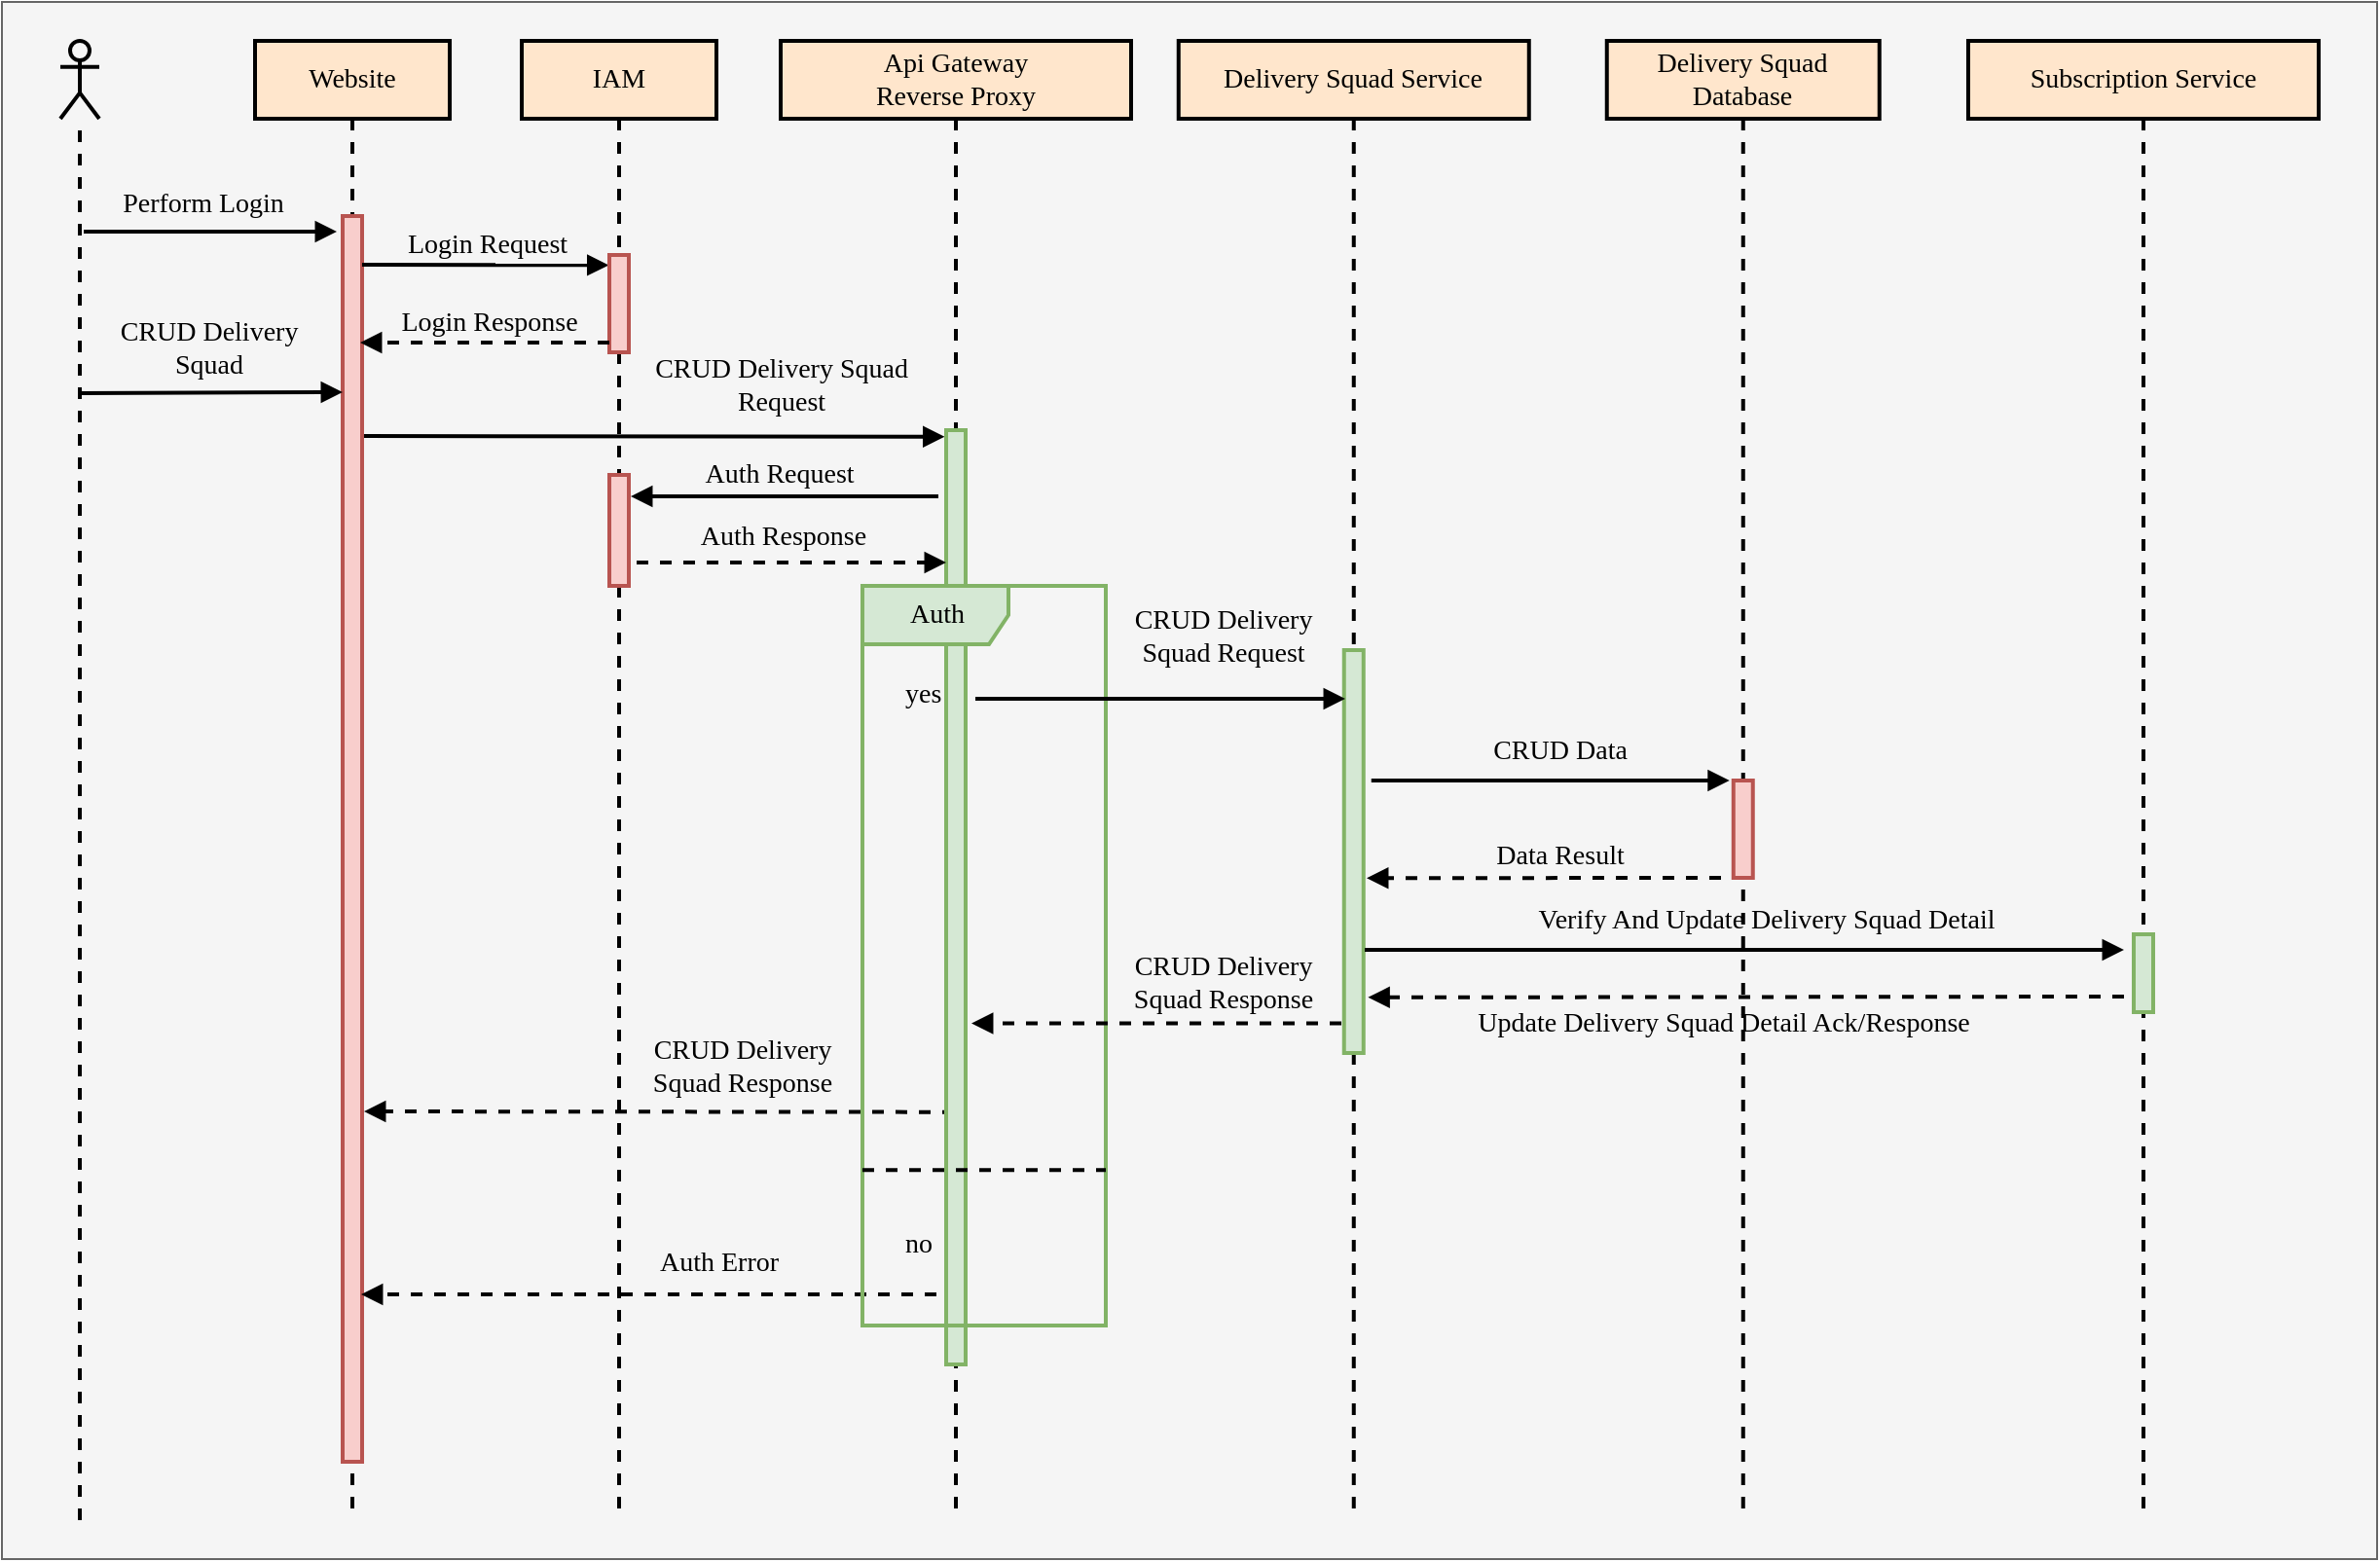 <mxfile>
    <diagram id="GhBEeNzEhf4LTGrBc1tQ" name="Page-1">
        <mxGraphModel dx="741" dy="728" grid="1" gridSize="10" guides="1" tooltips="1" connect="1" arrows="1" fold="1" page="1" pageScale="1" pageWidth="827" pageHeight="1169" math="0" shadow="0">
            <root>
                <mxCell id="0"/>
                <mxCell id="1" parent="0"/>
                <mxCell id="2" value="" style="rounded=0;whiteSpace=wrap;html=1;fontFamily=Verdana;fillColor=#f5f5f5;strokeColor=#666666;fontColor=#333333;" parent="1" vertex="1">
                    <mxGeometry x="70" y="60" width="1220" height="800" as="geometry"/>
                </mxCell>
                <mxCell id="3" value="" style="shape=umlActor;verticalLabelPosition=bottom;verticalAlign=top;html=1;outlineConnect=0;fillColor=none;strokeColor=#000000;gradientColor=#b3b3b3;strokeWidth=2;fontSize=14;fontFamily=Verdana;" parent="1" vertex="1">
                    <mxGeometry x="100" y="80" width="20" height="40" as="geometry"/>
                </mxCell>
                <mxCell id="4" value="Website" style="shape=umlLifeline;perimeter=lifelinePerimeter;whiteSpace=wrap;html=1;container=1;collapsible=0;recursiveResize=0;outlineConnect=0;fillColor=#ffe6cc;strokeColor=#000000;fontSize=14;strokeWidth=2;fontFamily=Verdana;" parent="1" vertex="1">
                    <mxGeometry x="200" y="80" width="100" height="760" as="geometry"/>
                </mxCell>
                <mxCell id="5" value="" style="html=1;points=[];perimeter=orthogonalPerimeter;fillColor=#f8cecc;fontSize=14;strokeColor=#b85450;strokeWidth=2;fontFamily=Verdana;" parent="4" vertex="1">
                    <mxGeometry x="45" y="90" width="10" height="640" as="geometry"/>
                </mxCell>
                <mxCell id="6" value="" style="endArrow=block;html=1;rounded=0;entryX=-0.027;entryY=0.104;entryDx=0;entryDy=0;entryPerimeter=0;fontSize=14;endFill=1;strokeWidth=2;fontFamily=Verdana;" parent="4" target="10" edge="1">
                    <mxGeometry width="50" height="50" relative="1" as="geometry">
                        <mxPoint x="55" y="115" as="sourcePoint"/>
                        <mxPoint x="185" y="113.0" as="targetPoint"/>
                    </mxGeometry>
                </mxCell>
                <mxCell id="7" value="Login Request" style="edgeLabel;html=1;align=center;verticalAlign=middle;resizable=0;points=[];fontSize=14;labelBackgroundColor=none;fontFamily=Verdana;" parent="6" vertex="1" connectable="0">
                    <mxGeometry x="-0.197" relative="1" as="geometry">
                        <mxPoint x="13" y="-10" as="offset"/>
                    </mxGeometry>
                </mxCell>
                <mxCell id="8" value="" style="endArrow=none;dashed=1;html=1;rounded=0;fontSize=14;strokeWidth=2;fontFamily=Verdana;" parent="1" target="3" edge="1">
                    <mxGeometry width="50" height="50" relative="1" as="geometry">
                        <mxPoint x="110" y="840" as="sourcePoint"/>
                        <mxPoint x="115" y="160" as="targetPoint"/>
                    </mxGeometry>
                </mxCell>
                <mxCell id="9" value="IAM" style="shape=umlLifeline;perimeter=lifelinePerimeter;whiteSpace=wrap;html=1;container=1;collapsible=0;recursiveResize=0;outlineConnect=0;fillColor=#ffe6cc;strokeColor=#000000;fontSize=14;strokeWidth=2;fontFamily=Verdana;" parent="1" vertex="1">
                    <mxGeometry x="337" y="80" width="100" height="760" as="geometry"/>
                </mxCell>
                <mxCell id="10" value="" style="html=1;points=[];perimeter=orthogonalPerimeter;fillColor=#f8cecc;fontSize=14;strokeColor=#b85450;strokeWidth=2;fontFamily=Verdana;" parent="9" vertex="1">
                    <mxGeometry x="45" y="110" width="10" height="50" as="geometry"/>
                </mxCell>
                <mxCell id="11" value="" style="endArrow=block;html=1;rounded=0;fontSize=14;endFill=1;entryX=-0.077;entryY=0.007;entryDx=0;entryDy=0;entryPerimeter=0;fontFamily=Verdana;strokeWidth=2;" parent="9" target="35" edge="1">
                    <mxGeometry width="50" height="50" relative="1" as="geometry">
                        <mxPoint x="-81" y="203" as="sourcePoint"/>
                        <mxPoint x="223" y="200" as="targetPoint"/>
                    </mxGeometry>
                </mxCell>
                <mxCell id="12" value="CRUD Delivery Squad&lt;br&gt;Request" style="edgeLabel;html=1;align=center;verticalAlign=middle;resizable=0;points=[];fontSize=14;labelBackgroundColor=none;fontFamily=Verdana;" parent="11" vertex="1" connectable="0">
                    <mxGeometry x="-0.197" relative="1" as="geometry">
                        <mxPoint x="94" y="-26" as="offset"/>
                    </mxGeometry>
                </mxCell>
                <mxCell id="13" value="" style="html=1;points=[];perimeter=orthogonalPerimeter;fillColor=#f8cecc;fontSize=14;strokeColor=#b85450;strokeWidth=2;fontFamily=Verdana;" parent="9" vertex="1">
                    <mxGeometry x="45" y="223" width="10" height="57" as="geometry"/>
                </mxCell>
                <mxCell id="14" value="" style="endArrow=block;html=1;rounded=0;entryX=0.9;entryY=0.196;entryDx=0;entryDy=0;entryPerimeter=0;fontSize=14;endFill=1;fontFamily=Verdana;strokeWidth=2;" parent="9" edge="1">
                    <mxGeometry width="50" height="50" relative="1" as="geometry">
                        <mxPoint x="214" y="234" as="sourcePoint"/>
                        <mxPoint x="56" y="234.04" as="targetPoint"/>
                    </mxGeometry>
                </mxCell>
                <mxCell id="15" value="Auth Request" style="edgeLabel;html=1;align=center;verticalAlign=middle;resizable=0;points=[];fontSize=14;labelBackgroundColor=none;fontFamily=Verdana;" parent="14" vertex="1" connectable="0">
                    <mxGeometry x="-0.197" relative="1" as="geometry">
                        <mxPoint x="-19" y="-11" as="offset"/>
                    </mxGeometry>
                </mxCell>
                <mxCell id="16" value="" style="endArrow=block;html=1;rounded=0;dashed=1;fontSize=14;endFill=1;fontFamily=Verdana;strokeWidth=2;" parent="9" edge="1">
                    <mxGeometry width="50" height="50" relative="1" as="geometry">
                        <mxPoint x="213" y="644" as="sourcePoint"/>
                        <mxPoint x="-82.5" y="644" as="targetPoint"/>
                    </mxGeometry>
                </mxCell>
                <mxCell id="17" value="Auth Error" style="edgeLabel;html=1;align=center;verticalAlign=middle;resizable=0;points=[];fontSize=14;labelBackgroundColor=none;fontFamily=Verdana;" parent="16" vertex="1" connectable="0">
                    <mxGeometry x="-0.197" relative="1" as="geometry">
                        <mxPoint x="6" y="-16" as="offset"/>
                    </mxGeometry>
                </mxCell>
                <mxCell id="18" value="" style="endArrow=block;html=1;rounded=0;dashed=1;entryX=1.2;entryY=0.807;entryDx=0;entryDy=0;entryPerimeter=0;fontSize=14;endFill=1;fontFamily=Verdana;strokeWidth=2;" parent="9" edge="1">
                    <mxGeometry width="50" height="50" relative="1" as="geometry">
                        <mxPoint x="222" y="550.34" as="sourcePoint"/>
                        <mxPoint x="-81" y="550.0" as="targetPoint"/>
                    </mxGeometry>
                </mxCell>
                <mxCell id="19" value="CRUD Delivery&lt;br&gt;Squad Response" style="edgeLabel;html=1;align=center;verticalAlign=middle;resizable=0;points=[];fontSize=14;labelBackgroundColor=none;fontFamily=Verdana;" parent="18" vertex="1" connectable="0">
                    <mxGeometry x="-0.197" relative="1" as="geometry">
                        <mxPoint x="12" y="-23" as="offset"/>
                    </mxGeometry>
                </mxCell>
                <mxCell id="20" value="Delivery Squad Service" style="shape=umlLifeline;perimeter=lifelinePerimeter;whiteSpace=wrap;html=1;container=1;collapsible=0;recursiveResize=0;outlineConnect=0;fillColor=#ffe6cc;strokeColor=#000000;fontSize=14;strokeWidth=2;labelBackgroundColor=none;fontFamily=Verdana;" parent="1" vertex="1">
                    <mxGeometry x="674.38" y="80" width="180" height="760" as="geometry"/>
                </mxCell>
                <mxCell id="21" value="" style="html=1;points=[];perimeter=orthogonalPerimeter;fillColor=#d5e8d4;fontSize=14;strokeColor=#82b366;strokeWidth=2;fontFamily=Verdana;" parent="20" vertex="1">
                    <mxGeometry x="85" y="313" width="10" height="207" as="geometry"/>
                </mxCell>
                <mxCell id="22" value="Delivery Squad Database" style="shape=umlLifeline;perimeter=lifelinePerimeter;whiteSpace=wrap;html=1;container=1;collapsible=0;recursiveResize=0;outlineConnect=0;fillColor=#ffe6cc;strokeColor=#000000;fontSize=14;strokeWidth=2;fontFamily=Verdana;" parent="1" vertex="1">
                    <mxGeometry x="894.38" y="80" width="140" height="760" as="geometry"/>
                </mxCell>
                <mxCell id="23" value="" style="html=1;points=[];perimeter=orthogonalPerimeter;fillColor=#f8cecc;fontSize=14;strokeColor=#b85450;strokeWidth=2;fontFamily=Verdana;" parent="22" vertex="1">
                    <mxGeometry x="65" y="380" width="10" height="50" as="geometry"/>
                </mxCell>
                <mxCell id="24" value="" style="endArrow=block;html=1;rounded=0;fontSize=14;strokeWidth=2;endFill=1;fontFamily=Verdana;" parent="1" edge="1">
                    <mxGeometry width="50" height="50" relative="1" as="geometry">
                        <mxPoint x="112" y="178" as="sourcePoint"/>
                        <mxPoint x="242" y="178" as="targetPoint"/>
                    </mxGeometry>
                </mxCell>
                <mxCell id="25" value="Perform Login" style="edgeLabel;html=1;align=center;verticalAlign=middle;resizable=0;points=[];fontSize=14;labelBackgroundColor=none;fontFamily=Verdana;" parent="24" vertex="1" connectable="0">
                    <mxGeometry x="-0.197" relative="1" as="geometry">
                        <mxPoint x="9" y="-14" as="offset"/>
                    </mxGeometry>
                </mxCell>
                <mxCell id="26" value="" style="endArrow=block;html=1;rounded=0;entryX=0.9;entryY=0.196;entryDx=0;entryDy=0;entryPerimeter=0;exitX=-0.3;exitY=0.254;exitDx=0;exitDy=0;exitPerimeter=0;dashed=1;fontSize=14;endFill=1;strokeWidth=2;fontFamily=Verdana;" parent="1" edge="1">
                    <mxGeometry width="50" height="50" relative="1" as="geometry">
                        <mxPoint x="382" y="235" as="sourcePoint"/>
                        <mxPoint x="254" y="235.04" as="targetPoint"/>
                    </mxGeometry>
                </mxCell>
                <mxCell id="27" value="Login Response" style="edgeLabel;html=1;align=center;verticalAlign=middle;resizable=0;points=[];fontSize=14;labelBackgroundColor=none;fontFamily=Verdana;" parent="26" vertex="1" connectable="0">
                    <mxGeometry x="-0.197" relative="1" as="geometry">
                        <mxPoint x="-11" y="-10" as="offset"/>
                    </mxGeometry>
                </mxCell>
                <mxCell id="28" value="" style="endArrow=block;html=1;rounded=0;entryX=0;entryY=0.021;entryDx=0;entryDy=0;entryPerimeter=0;fontSize=14;strokeWidth=2;endFill=1;fontFamily=Verdana;" parent="1" edge="1">
                    <mxGeometry width="50" height="50" relative="1" as="geometry">
                        <mxPoint x="110" y="261" as="sourcePoint"/>
                        <mxPoint x="245" y="260.5" as="targetPoint"/>
                    </mxGeometry>
                </mxCell>
                <mxCell id="29" value="CRUD Delivery&lt;br&gt;Squad" style="edgeLabel;html=1;align=center;verticalAlign=middle;resizable=0;points=[];fontSize=14;labelBackgroundColor=none;fontFamily=Verdana;" parent="28" vertex="1" connectable="0">
                    <mxGeometry x="-0.197" relative="1" as="geometry">
                        <mxPoint x="12" y="-23" as="offset"/>
                    </mxGeometry>
                </mxCell>
                <mxCell id="30" value="" style="endArrow=block;html=1;rounded=0;fontSize=14;endFill=1;fontFamily=Verdana;strokeWidth=2;" parent="1" edge="1">
                    <mxGeometry width="50" height="50" relative="1" as="geometry">
                        <mxPoint x="773.38" y="460" as="sourcePoint"/>
                        <mxPoint x="957.38" y="460" as="targetPoint"/>
                    </mxGeometry>
                </mxCell>
                <mxCell id="31" value="CRUD Data" style="edgeLabel;html=1;align=center;verticalAlign=middle;resizable=0;points=[];fontSize=14;labelBorderColor=none;labelBackgroundColor=none;fontFamily=Verdana;" parent="30" vertex="1" connectable="0">
                    <mxGeometry x="-0.197" relative="1" as="geometry">
                        <mxPoint x="22" y="-15" as="offset"/>
                    </mxGeometry>
                </mxCell>
                <mxCell id="32" value="" style="endArrow=block;html=1;rounded=0;dashed=1;fontSize=14;endFill=1;entryX=0.429;entryY=0.335;entryDx=0;entryDy=0;entryPerimeter=0;exitX=-0.738;exitY=0.867;exitDx=0;exitDy=0;exitPerimeter=0;fontFamily=Verdana;strokeWidth=2;" parent="1" edge="1">
                    <mxGeometry width="50" height="50" relative="1" as="geometry">
                        <mxPoint x="953" y="510.03" as="sourcePoint"/>
                        <mxPoint x="771.005" y="510.1" as="targetPoint"/>
                    </mxGeometry>
                </mxCell>
                <mxCell id="33" value="&lt;br&gt;Data Result" style="edgeLabel;html=1;align=center;verticalAlign=middle;resizable=0;points=[];fontSize=14;labelBackgroundColor=none;fontFamily=Verdana;" parent="32" vertex="1" connectable="0">
                    <mxGeometry x="-0.197" relative="1" as="geometry">
                        <mxPoint x="-10" y="-20" as="offset"/>
                    </mxGeometry>
                </mxCell>
                <mxCell id="34" value="Api Gateway&lt;br&gt;Reverse Proxy" style="shape=umlLifeline;perimeter=lifelinePerimeter;whiteSpace=wrap;html=1;container=1;collapsible=0;recursiveResize=0;outlineConnect=0;fillColor=#ffe6cc;strokeColor=#000000;fontSize=14;strokeWidth=2;labelBackgroundColor=none;fontFamily=Verdana;" parent="1" vertex="1">
                    <mxGeometry x="470" y="80" width="180" height="760" as="geometry"/>
                </mxCell>
                <mxCell id="35" value="" style="html=1;points=[];perimeter=orthogonalPerimeter;fillColor=#d5e8d4;fontSize=14;strokeColor=#82b366;strokeWidth=2;fontFamily=Verdana;" parent="34" vertex="1">
                    <mxGeometry x="85" y="200" width="10" height="480" as="geometry"/>
                </mxCell>
                <mxCell id="36" value="" style="endArrow=block;html=1;rounded=0;dashed=1;exitX=1.5;exitY=0.928;exitDx=0;exitDy=0;exitPerimeter=0;fontSize=14;endFill=1;fontFamily=Verdana;strokeWidth=2;" parent="34" edge="1">
                    <mxGeometry width="50" height="50" relative="1" as="geometry">
                        <mxPoint x="-74" y="268" as="sourcePoint"/>
                        <mxPoint x="85" y="268" as="targetPoint"/>
                    </mxGeometry>
                </mxCell>
                <mxCell id="37" value="Auth Response" style="edgeLabel;html=1;align=center;verticalAlign=middle;resizable=0;points=[];fontSize=14;labelBackgroundColor=none;fontFamily=Verdana;" parent="36" vertex="1" connectable="0">
                    <mxGeometry x="-0.197" relative="1" as="geometry">
                        <mxPoint x="11" y="-13" as="offset"/>
                    </mxGeometry>
                </mxCell>
                <mxCell id="38" value="Auth" style="shape=umlFrame;tabWidth=110;tabHeight=30;tabPosition=left;html=1;boundedLbl=1;labelInHeader=1;width=75;height=30;fontSize=14;fillColor=#d5e8d4;strokeColor=#82b366;strokeWidth=2;fontFamily=Verdana;" parent="34" vertex="1">
                    <mxGeometry x="42" y="280" width="125" height="380" as="geometry"/>
                </mxCell>
                <mxCell id="39" value="yes" style="text;fontSize=14;fontFamily=Verdana;" parent="38" vertex="1">
                    <mxGeometry width="100" height="20" relative="1" as="geometry">
                        <mxPoint x="20" y="40" as="offset"/>
                    </mxGeometry>
                </mxCell>
                <mxCell id="40" value="no" style="line;strokeWidth=2;labelPosition=center;verticalLabelPosition=bottom;align=left;verticalAlign=top;spacingLeft=20;spacingTop=15;dashed=1;fontSize=14;labelBackgroundColor=none;fontFamily=Verdana;" parent="38" vertex="1">
                    <mxGeometry y="292.493" width="125.0" height="15.2" as="geometry"/>
                </mxCell>
                <mxCell id="41" value="" style="endArrow=block;html=1;rounded=0;dashed=1;entryX=1.2;entryY=0.807;entryDx=0;entryDy=0;entryPerimeter=0;fontSize=14;endFill=1;fontFamily=Verdana;strokeWidth=2;" parent="38" edge="1">
                    <mxGeometry width="50" height="50" relative="1" as="geometry">
                        <mxPoint x="246" y="224.78" as="sourcePoint"/>
                        <mxPoint x="56" y="224.78" as="targetPoint"/>
                    </mxGeometry>
                </mxCell>
                <mxCell id="42" value="CRUD Delivery&lt;br&gt;Squad Response" style="edgeLabel;html=1;align=center;verticalAlign=middle;resizable=0;points=[];fontSize=14;labelBackgroundColor=none;fontFamily=Verdana;" parent="41" vertex="1" connectable="0">
                    <mxGeometry x="-0.197" relative="1" as="geometry">
                        <mxPoint x="15" y="-21" as="offset"/>
                    </mxGeometry>
                </mxCell>
                <mxCell id="43" value="" style="endArrow=block;html=1;rounded=0;fontSize=14;endFill=1;fontFamily=Verdana;strokeWidth=2;" parent="1" edge="1">
                    <mxGeometry width="50" height="50" relative="1" as="geometry">
                        <mxPoint x="570" y="418" as="sourcePoint"/>
                        <mxPoint x="760" y="418" as="targetPoint"/>
                        <Array as="points">
                            <mxPoint x="648" y="418"/>
                        </Array>
                    </mxGeometry>
                </mxCell>
                <mxCell id="44" value="CRUD Delivery&lt;br&gt;Squad Request" style="edgeLabel;html=1;align=center;verticalAlign=middle;resizable=0;points=[];fontSize=14;labelBackgroundColor=none;fontFamily=Verdana;" parent="43" vertex="1" connectable="0">
                    <mxGeometry x="-0.197" relative="1" as="geometry">
                        <mxPoint x="50" y="-32" as="offset"/>
                    </mxGeometry>
                </mxCell>
                <mxCell id="45" value="Subscription Service" style="shape=umlLifeline;perimeter=lifelinePerimeter;whiteSpace=wrap;html=1;container=1;collapsible=0;recursiveResize=0;outlineConnect=0;fillColor=#ffe6cc;strokeColor=#000000;fontSize=14;strokeWidth=2;labelBackgroundColor=none;fontFamily=Verdana;" vertex="1" parent="1">
                    <mxGeometry x="1080" y="80" width="180" height="760" as="geometry"/>
                </mxCell>
                <mxCell id="46" value="" style="html=1;points=[];perimeter=orthogonalPerimeter;fillColor=#d5e8d4;fontSize=14;strokeColor=#82b366;strokeWidth=2;fontFamily=Verdana;" vertex="1" parent="45">
                    <mxGeometry x="85" y="459" width="10" height="40" as="geometry"/>
                </mxCell>
                <mxCell id="47" value="" style="endArrow=block;html=1;rounded=0;fontSize=14;endFill=1;fontFamily=Verdana;strokeWidth=2;" edge="1" parent="1">
                    <mxGeometry width="50" height="50" relative="1" as="geometry">
                        <mxPoint x="770" y="547" as="sourcePoint"/>
                        <mxPoint x="1160" y="547" as="targetPoint"/>
                    </mxGeometry>
                </mxCell>
                <mxCell id="48" value="Verify And Update Delivery Squad Detail" style="edgeLabel;html=1;align=center;verticalAlign=middle;resizable=0;points=[];fontSize=14;labelBorderColor=none;labelBackgroundColor=none;fontFamily=Verdana;" vertex="1" connectable="0" parent="47">
                    <mxGeometry x="-0.197" relative="1" as="geometry">
                        <mxPoint x="49" y="-15" as="offset"/>
                    </mxGeometry>
                </mxCell>
                <mxCell id="49" value="" style="endArrow=block;html=1;rounded=0;dashed=1;fontSize=14;endFill=1;entryX=1.233;entryY=0.862;entryDx=0;entryDy=0;entryPerimeter=0;fontFamily=Verdana;strokeWidth=2;" edge="1" parent="1">
                    <mxGeometry width="50" height="50" relative="1" as="geometry">
                        <mxPoint x="1160" y="571" as="sourcePoint"/>
                        <mxPoint x="771.71" y="571.434" as="targetPoint"/>
                    </mxGeometry>
                </mxCell>
                <mxCell id="50" value="Update Delivery Squad Detail Ack/Response" style="edgeLabel;html=1;align=center;verticalAlign=middle;resizable=0;points=[];fontSize=14;labelBackgroundColor=none;fontFamily=Verdana;" vertex="1" connectable="0" parent="49">
                    <mxGeometry x="-0.197" relative="1" as="geometry">
                        <mxPoint x="-50" y="14" as="offset"/>
                    </mxGeometry>
                </mxCell>
            </root>
        </mxGraphModel>
    </diagram>
</mxfile>